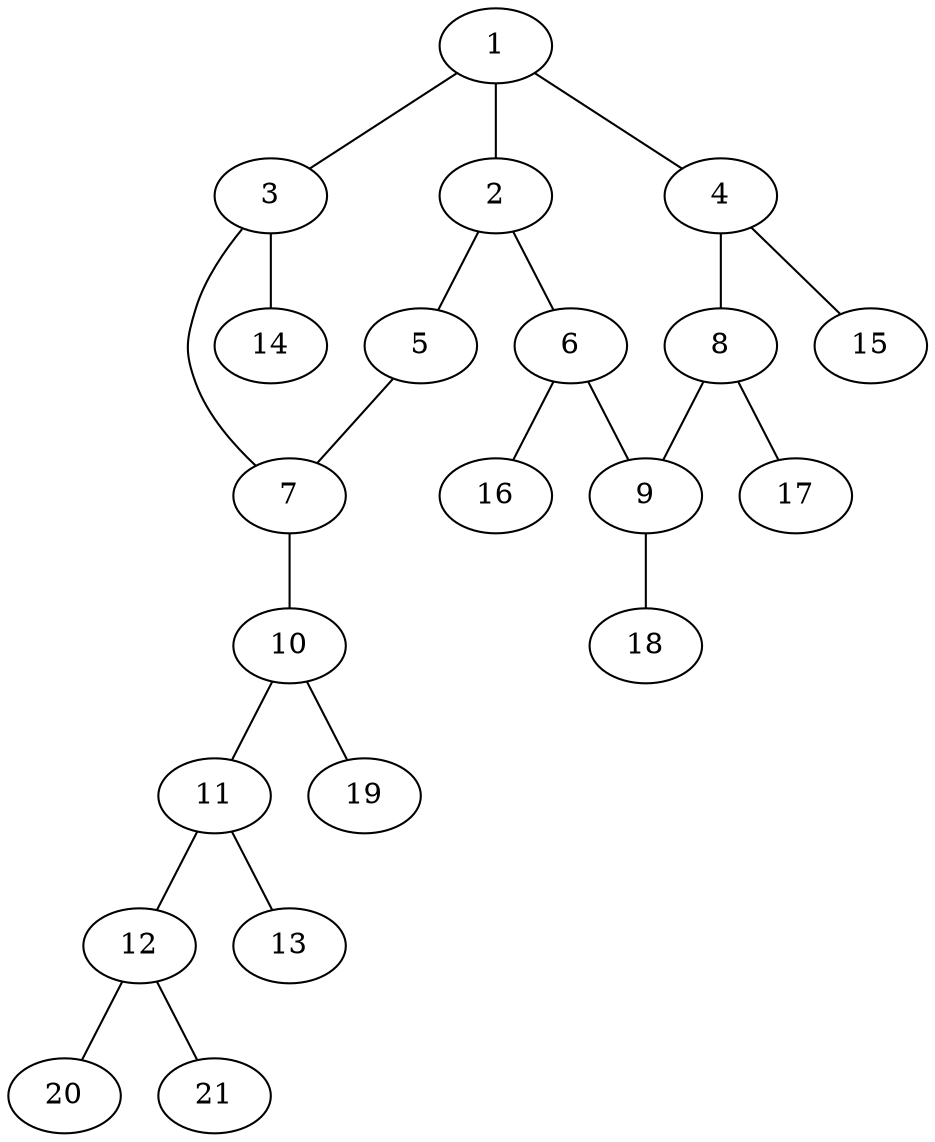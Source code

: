 graph molecule_2522 {
	1	 [chem=C];
	2	 [chem=C];
	1 -- 2	 [valence=2];
	3	 [chem=N];
	1 -- 3	 [valence=1];
	4	 [chem=C];
	1 -- 4	 [valence=1];
	5	 [chem=N];
	2 -- 5	 [valence=1];
	6	 [chem=C];
	2 -- 6	 [valence=1];
	7	 [chem=C];
	3 -- 7	 [valence=1];
	14	 [chem=H];
	3 -- 14	 [valence=1];
	8	 [chem=C];
	4 -- 8	 [valence=2];
	15	 [chem=H];
	4 -- 15	 [valence=1];
	5 -- 7	 [valence=2];
	9	 [chem=C];
	6 -- 9	 [valence=2];
	16	 [chem=H];
	6 -- 16	 [valence=1];
	10	 [chem=N];
	7 -- 10	 [valence=1];
	8 -- 9	 [valence=1];
	17	 [chem=H];
	8 -- 17	 [valence=1];
	18	 [chem=H];
	9 -- 18	 [valence=1];
	11	 [chem=C];
	10 -- 11	 [valence=1];
	19	 [chem=H];
	10 -- 19	 [valence=1];
	12	 [chem=N];
	11 -- 12	 [valence=1];
	13	 [chem=O];
	11 -- 13	 [valence=2];
	20	 [chem=H];
	12 -- 20	 [valence=1];
	21	 [chem=H];
	12 -- 21	 [valence=1];
}
